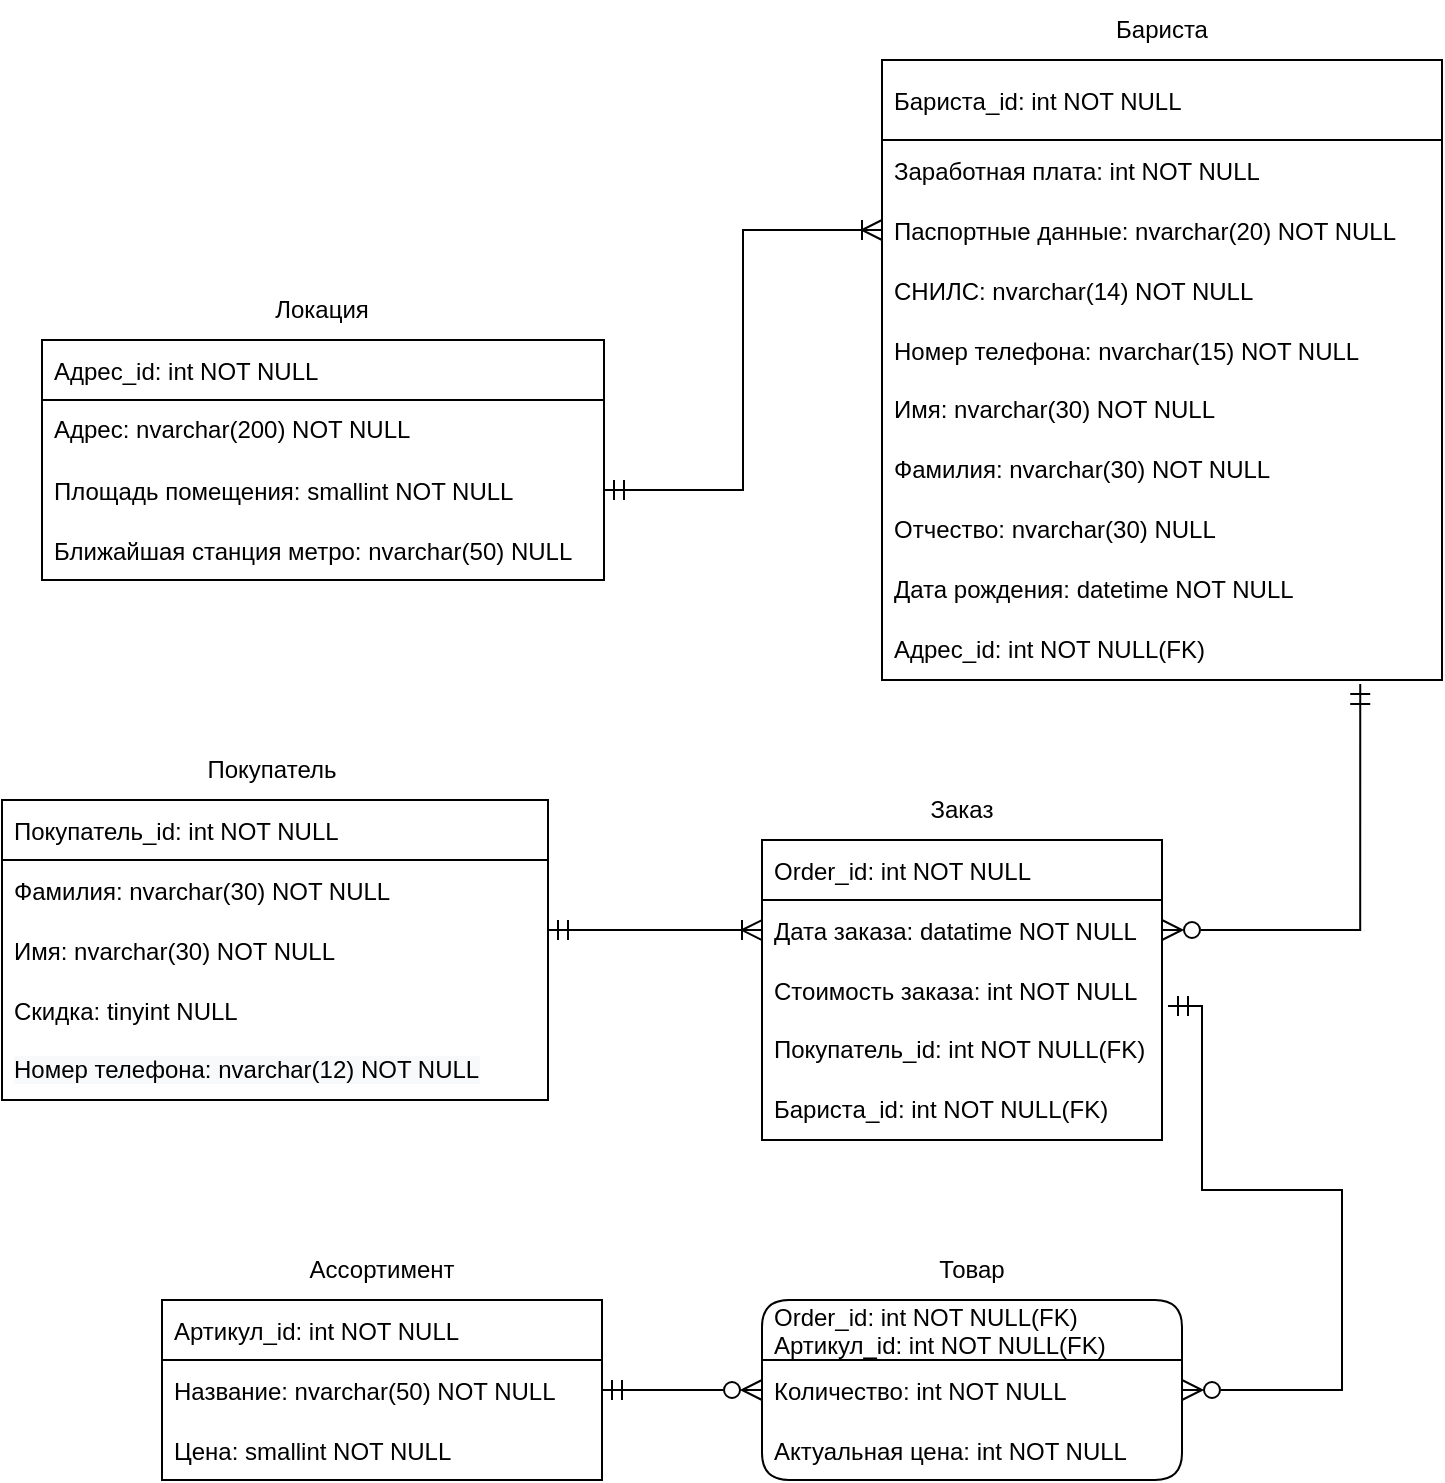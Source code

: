 <mxfile version="20.5.1" type="device"><diagram id="C5RBs43oDa-KdzZeNtuy" name="Page-1"><mxGraphModel dx="1310" dy="1946" grid="1" gridSize="10" guides="1" tooltips="1" connect="1" arrows="1" fold="1" page="1" pageScale="1" pageWidth="827" pageHeight="1169" math="0" shadow="0"><root><mxCell id="WIyWlLk6GJQsqaUBKTNV-0"/><mxCell id="WIyWlLk6GJQsqaUBKTNV-1" parent="WIyWlLk6GJQsqaUBKTNV-0"/><mxCell id="dKelaZ1hX_LL9pMTNZ7B-10" value="Адрес_id: int NOT NULL" style="swimlane;fontStyle=0;childLayout=stackLayout;horizontal=1;startSize=30;horizontalStack=0;resizeParent=1;resizeParentMax=0;resizeLast=0;collapsible=1;marginBottom=0;rounded=0;shadow=0;glass=0;comic=0;sketch=0;align=left;spacingLeft=4;" parent="WIyWlLk6GJQsqaUBKTNV-1" vertex="1"><mxGeometry x="30" y="120" width="281" height="120" as="geometry"/></mxCell><mxCell id="uMc9a_yRdCf9oqyipu8H-0" value="Адрес: nvarchar(200) NOT NULL" style="text;html=1;strokeColor=none;fillColor=none;align=left;verticalAlign=middle;whiteSpace=wrap;rounded=0;spacingLeft=4;" parent="dKelaZ1hX_LL9pMTNZ7B-10" vertex="1"><mxGeometry y="30" width="281" height="30" as="geometry"/></mxCell><mxCell id="dKelaZ1hX_LL9pMTNZ7B-11" value="Площадь помещения: smallint NOT NULL" style="text;strokeColor=none;fillColor=none;align=left;verticalAlign=middle;spacingLeft=4;spacingRight=4;overflow=hidden;points=[[0,0.5],[1,0.5]];portConstraint=eastwest;rotatable=0;rounded=0;shadow=0;glass=0;comic=0;sketch=0;" parent="dKelaZ1hX_LL9pMTNZ7B-10" vertex="1"><mxGeometry y="60" width="281" height="30" as="geometry"/></mxCell><mxCell id="dKelaZ1hX_LL9pMTNZ7B-12" value="Ближайшая станция метро: nvarchar(50) NULL" style="text;strokeColor=none;fillColor=none;align=left;verticalAlign=middle;spacingLeft=4;spacingRight=4;overflow=hidden;points=[[0,0.5],[1,0.5]];portConstraint=eastwest;rotatable=0;rounded=0;shadow=0;glass=0;comic=0;sketch=0;" parent="dKelaZ1hX_LL9pMTNZ7B-10" vertex="1"><mxGeometry y="90" width="281" height="30" as="geometry"/></mxCell><mxCell id="dKelaZ1hX_LL9pMTNZ7B-15" value="Локация" style="text;html=1;strokeColor=none;fillColor=none;align=center;verticalAlign=middle;whiteSpace=wrap;rounded=0;shadow=0;glass=0;comic=0;sketch=0;" parent="WIyWlLk6GJQsqaUBKTNV-1" vertex="1"><mxGeometry x="30" y="90" width="280" height="30" as="geometry"/></mxCell><mxCell id="dKelaZ1hX_LL9pMTNZ7B-22" value="Бариста_id: int NOT NULL" style="swimlane;fontStyle=0;horizontal=1;startSize=40;horizontalStack=0;resizeParent=1;resizeParentMax=0;resizeLast=0;collapsible=1;marginBottom=0;rounded=0;shadow=0;glass=0;comic=0;sketch=0;align=left;verticalAlign=middle;swimlaneBody=1;swimlaneHead=1;resizeWidth=1;resizeHeight=1;enumerate=0;resizable=1;perimeter=rectanglePerimeter;autosize=0;fixedWidth=0;spacingLeft=4;" parent="WIyWlLk6GJQsqaUBKTNV-1" vertex="1"><mxGeometry x="450" y="-20" width="280" height="310" as="geometry"/></mxCell><mxCell id="dKelaZ1hX_LL9pMTNZ7B-23" value="Заработная плата: int NOT NULL" style="text;strokeColor=none;fillColor=none;align=left;verticalAlign=middle;spacingLeft=4;spacingRight=4;overflow=hidden;points=[[0,0.5],[1,0.5]];portConstraint=eastwest;rotatable=0;rounded=0;shadow=0;glass=0;comic=0;sketch=0;" parent="dKelaZ1hX_LL9pMTNZ7B-22" vertex="1"><mxGeometry y="40" width="280" height="30" as="geometry"/></mxCell><mxCell id="dKelaZ1hX_LL9pMTNZ7B-24" value="Паспортные данные: nvarchar(20) NOT NULL" style="text;strokeColor=none;fillColor=none;align=left;verticalAlign=middle;spacingLeft=4;spacingRight=4;overflow=hidden;points=[[0,0.5],[1,0.5]];portConstraint=eastwest;rotatable=0;rounded=0;shadow=0;glass=0;comic=0;sketch=0;imageAspect=0;" parent="dKelaZ1hX_LL9pMTNZ7B-22" vertex="1"><mxGeometry y="70" width="280" height="30" as="geometry"/></mxCell><mxCell id="dKelaZ1hX_LL9pMTNZ7B-25" value="СНИЛС: nvarchar(14) NOT NULL" style="text;strokeColor=none;fillColor=none;align=left;verticalAlign=middle;spacingLeft=4;spacingRight=4;overflow=hidden;points=[[0,0.5],[1,0.5]];portConstraint=eastwest;rotatable=0;rounded=0;shadow=0;glass=0;comic=0;sketch=0;" parent="dKelaZ1hX_LL9pMTNZ7B-22" vertex="1"><mxGeometry y="100" width="280" height="30" as="geometry"/></mxCell><mxCell id="dKelaZ1hX_LL9pMTNZ7B-27" value="Номер телефона: nvarchar(15) NOT NULL" style="text;strokeColor=none;fillColor=none;align=left;verticalAlign=middle;spacingLeft=4;spacingRight=4;overflow=hidden;points=[[0,0.5],[1,0.5]];portConstraint=eastwest;rotatable=0;rounded=0;shadow=0;glass=0;comic=0;sketch=0;" parent="dKelaZ1hX_LL9pMTNZ7B-22" vertex="1"><mxGeometry y="130" width="280" height="30" as="geometry"/></mxCell><mxCell id="dKelaZ1hX_LL9pMTNZ7B-26" value="Бариста" style="text;html=1;strokeColor=none;fillColor=none;align=center;verticalAlign=middle;whiteSpace=wrap;rounded=0;shadow=0;glass=0;comic=0;sketch=0;" parent="dKelaZ1hX_LL9pMTNZ7B-22" vertex="1"><mxGeometry y="-30" width="280" height="30" as="geometry"/></mxCell><mxCell id="uMc9a_yRdCf9oqyipu8H-16" value="&lt;span style=&quot;&quot;&gt;Имя: nvarchar(30) NOT NULL&lt;/span&gt;" style="text;html=1;strokeColor=none;fillColor=none;align=left;verticalAlign=middle;whiteSpace=wrap;rounded=0;sketch=0;fontFamily=Helvetica;spacingLeft=4;" parent="dKelaZ1hX_LL9pMTNZ7B-22" vertex="1"><mxGeometry y="160" width="280" height="30" as="geometry"/></mxCell><mxCell id="uMc9a_yRdCf9oqyipu8H-17" value="&lt;span style=&quot;&quot;&gt;Фамилия: nvarchar(30) NOT NULL&lt;/span&gt;" style="text;html=1;strokeColor=none;fillColor=none;align=left;verticalAlign=middle;whiteSpace=wrap;rounded=0;sketch=0;fontFamily=Helvetica;spacingLeft=4;" parent="dKelaZ1hX_LL9pMTNZ7B-22" vertex="1"><mxGeometry y="190" width="280" height="30" as="geometry"/></mxCell><mxCell id="uMc9a_yRdCf9oqyipu8H-18" value="&lt;span style=&quot;&quot;&gt;Отчество: nvarchar(30) NULL&lt;/span&gt;" style="text;html=1;strokeColor=none;fillColor=none;align=left;verticalAlign=middle;whiteSpace=wrap;rounded=0;sketch=0;fontFamily=Helvetica;spacingLeft=4;" parent="dKelaZ1hX_LL9pMTNZ7B-22" vertex="1"><mxGeometry y="220" width="280" height="30" as="geometry"/></mxCell><mxCell id="uMc9a_yRdCf9oqyipu8H-19" value="&lt;span style=&quot;&quot;&gt;Дата рождения: datetime NOT NULL&lt;/span&gt;" style="text;html=1;strokeColor=none;fillColor=none;align=left;verticalAlign=middle;whiteSpace=wrap;rounded=0;sketch=0;fontFamily=Helvetica;spacingLeft=4;" parent="dKelaZ1hX_LL9pMTNZ7B-22" vertex="1"><mxGeometry y="250" width="280" height="30" as="geometry"/></mxCell><mxCell id="uMc9a_yRdCf9oqyipu8H-21" value="Адрес_id: int NOT NULL(FK)" style="text;html=1;strokeColor=none;fillColor=none;align=left;verticalAlign=middle;whiteSpace=wrap;rounded=0;sketch=0;fontFamily=Helvetica;spacingLeft=4;" parent="dKelaZ1hX_LL9pMTNZ7B-22" vertex="1"><mxGeometry y="280" width="280" height="30" as="geometry"/></mxCell><mxCell id="dKelaZ1hX_LL9pMTNZ7B-30" style="edgeStyle=orthogonalEdgeStyle;rounded=0;orthogonalLoop=1;jettySize=auto;html=1;exitX=1;exitY=0.5;exitDx=0;exitDy=0;entryX=0;entryY=0.5;entryDx=0;entryDy=0;startArrow=ERmandOne;startFill=0;endArrow=ERoneToMany;endFill=0;endSize=8;startSize=8;" parent="WIyWlLk6GJQsqaUBKTNV-1" source="dKelaZ1hX_LL9pMTNZ7B-11" target="dKelaZ1hX_LL9pMTNZ7B-24" edge="1"><mxGeometry relative="1" as="geometry"/></mxCell><mxCell id="dKelaZ1hX_LL9pMTNZ7B-31" value="Покупатель_id: int NOT NULL" style="swimlane;fontStyle=0;childLayout=stackLayout;horizontal=1;startSize=30;horizontalStack=0;resizeParent=1;resizeParentMax=0;resizeLast=0;collapsible=1;marginBottom=0;rounded=0;shadow=0;glass=0;comic=0;sketch=0;align=left;spacingLeft=4;" parent="WIyWlLk6GJQsqaUBKTNV-1" vertex="1"><mxGeometry x="10" y="350" width="273" height="150" as="geometry"/></mxCell><mxCell id="dKelaZ1hX_LL9pMTNZ7B-32" value="Фамилия: nvarchar(30) NOT NULL" style="text;strokeColor=none;fillColor=none;align=left;verticalAlign=middle;spacingLeft=4;spacingRight=4;overflow=hidden;points=[[0,0.5],[1,0.5]];portConstraint=eastwest;rotatable=0;rounded=0;shadow=0;glass=0;comic=0;sketch=0;" parent="dKelaZ1hX_LL9pMTNZ7B-31" vertex="1"><mxGeometry y="30" width="273" height="30" as="geometry"/></mxCell><mxCell id="dKelaZ1hX_LL9pMTNZ7B-33" value="Имя: nvarchar(30) NOT NULL" style="text;strokeColor=none;fillColor=none;align=left;verticalAlign=middle;spacingLeft=4;spacingRight=4;overflow=hidden;points=[[0,0.5],[1,0.5]];portConstraint=eastwest;rotatable=0;rounded=0;shadow=0;glass=0;comic=0;sketch=0;" parent="dKelaZ1hX_LL9pMTNZ7B-31" vertex="1"><mxGeometry y="60" width="273" height="30" as="geometry"/></mxCell><mxCell id="dKelaZ1hX_LL9pMTNZ7B-34" value="Скидка: tinyint NULL" style="text;strokeColor=none;fillColor=none;align=left;verticalAlign=middle;spacingLeft=4;spacingRight=4;overflow=hidden;points=[[0,0.5],[1,0.5]];portConstraint=eastwest;rotatable=0;rounded=0;shadow=0;glass=0;comic=0;sketch=0;" parent="dKelaZ1hX_LL9pMTNZ7B-31" vertex="1"><mxGeometry y="90" width="273" height="30" as="geometry"/></mxCell><mxCell id="uMc9a_yRdCf9oqyipu8H-23" value="&lt;span style=&quot;color: rgb(0, 0, 0); font-family: Helvetica; font-size: 12px; font-style: normal; font-variant-ligatures: normal; font-variant-caps: normal; font-weight: 400; letter-spacing: normal; orphans: 2; text-indent: 0px; text-transform: none; widows: 2; word-spacing: 0px; -webkit-text-stroke-width: 0px; background-color: rgb(248, 249, 250); text-decoration-thickness: initial; text-decoration-style: initial; text-decoration-color: initial; float: none; display: inline !important;&quot;&gt;Номер телефона: nvarchar(12) NOT NULL&lt;/span&gt;" style="text;html=1;strokeColor=none;fillColor=none;align=left;verticalAlign=middle;whiteSpace=wrap;rounded=0;sketch=0;fontFamily=Helvetica;spacingLeft=4;" parent="dKelaZ1hX_LL9pMTNZ7B-31" vertex="1"><mxGeometry y="120" width="273" height="30" as="geometry"/></mxCell><mxCell id="dKelaZ1hX_LL9pMTNZ7B-35" value="Покупатель" style="text;html=1;strokeColor=none;fillColor=none;align=center;verticalAlign=middle;whiteSpace=wrap;rounded=0;shadow=0;glass=0;comic=0;sketch=0;" parent="WIyWlLk6GJQsqaUBKTNV-1" vertex="1"><mxGeometry x="10" y="320" width="270" height="30" as="geometry"/></mxCell><mxCell id="dKelaZ1hX_LL9pMTNZ7B-38" value="Order_id: int NOT NULL" style="swimlane;fontStyle=0;horizontal=1;startSize=30;horizontalStack=0;resizeParent=1;resizeParentMax=0;resizeLast=0;collapsible=1;marginBottom=0;rounded=0;shadow=0;glass=0;comic=0;sketch=0;align=left;spacingLeft=4;" parent="WIyWlLk6GJQsqaUBKTNV-1" vertex="1"><mxGeometry x="390" y="370" width="200" height="150" as="geometry"/></mxCell><mxCell id="dKelaZ1hX_LL9pMTNZ7B-39" value="Дата заказа: datatime NOT NULL" style="text;strokeColor=none;fillColor=none;align=left;verticalAlign=middle;spacingLeft=4;spacingRight=4;overflow=hidden;points=[[0,0.5],[1,0.5]];portConstraint=eastwest;rotatable=0;rounded=0;shadow=0;glass=0;comic=0;sketch=0;" parent="dKelaZ1hX_LL9pMTNZ7B-38" vertex="1"><mxGeometry y="30" width="200" height="30" as="geometry"/></mxCell><mxCell id="zFcr-Ssn6_xIDitU7f_q-3" value="Стоимость заказа: int NOT NULL" style="text;strokeColor=none;fillColor=none;align=left;verticalAlign=middle;spacingLeft=4;spacingRight=4;overflow=hidden;points=[[0,0.5],[1,0.5]];portConstraint=eastwest;rotatable=0;rounded=0;shadow=0;glass=0;comic=0;sketch=0;" parent="dKelaZ1hX_LL9pMTNZ7B-38" vertex="1"><mxGeometry y="60" width="200" height="30" as="geometry"/></mxCell><mxCell id="uMc9a_yRdCf9oqyipu8H-26" value="&lt;span style=&quot;&quot;&gt;Покупатель_id: int NOT NULL(FK)&lt;/span&gt;" style="text;html=1;strokeColor=none;fillColor=none;align=left;verticalAlign=middle;whiteSpace=wrap;rounded=0;sketch=0;fontFamily=Helvetica;spacingLeft=4;" parent="dKelaZ1hX_LL9pMTNZ7B-38" vertex="1"><mxGeometry y="90" width="200" height="30" as="geometry"/></mxCell><mxCell id="bBRr4DVPwkrg7Yn7ItZl-1" value="Бариста_id: int NOT NULL(FK)" style="text;html=1;strokeColor=none;fillColor=none;align=left;verticalAlign=middle;whiteSpace=wrap;rounded=0;spacingLeft=4;" vertex="1" parent="dKelaZ1hX_LL9pMTNZ7B-38"><mxGeometry y="120" width="200" height="30" as="geometry"/></mxCell><mxCell id="dKelaZ1hX_LL9pMTNZ7B-42" value="Заказ" style="text;html=1;strokeColor=none;fillColor=none;align=center;verticalAlign=middle;whiteSpace=wrap;rounded=0;shadow=0;glass=0;comic=0;sketch=0;" parent="WIyWlLk6GJQsqaUBKTNV-1" vertex="1"><mxGeometry x="390" y="340" width="200" height="30" as="geometry"/></mxCell><mxCell id="dKelaZ1hX_LL9pMTNZ7B-43" value="Order_id: int NOT NULL(FK)&#10;Артикул_id: int NOT NULL(FK)" style="swimlane;fontStyle=0;childLayout=stackLayout;horizontal=1;startSize=30;horizontalStack=0;resizeParent=1;resizeParentMax=0;resizeLast=0;collapsible=1;marginBottom=0;rounded=1;shadow=0;glass=0;comic=0;sketch=0;align=left;spacingLeft=4;" parent="WIyWlLk6GJQsqaUBKTNV-1" vertex="1"><mxGeometry x="390" y="600" width="210" height="90" as="geometry"/></mxCell><mxCell id="dKelaZ1hX_LL9pMTNZ7B-44" value="Количество: int NOT NULL" style="text;strokeColor=none;fillColor=none;align=left;verticalAlign=middle;spacingLeft=4;spacingRight=4;overflow=hidden;points=[[0,0.5],[1,0.5]];portConstraint=eastwest;rotatable=0;rounded=0;shadow=0;glass=0;comic=0;sketch=0;" parent="dKelaZ1hX_LL9pMTNZ7B-43" vertex="1"><mxGeometry y="30" width="210" height="30" as="geometry"/></mxCell><mxCell id="dKelaZ1hX_LL9pMTNZ7B-46" value="Актуальная цена: int NOT NULL" style="text;strokeColor=none;fillColor=none;align=left;verticalAlign=middle;spacingLeft=4;spacingRight=4;overflow=hidden;points=[[0,0.5],[1,0.5]];portConstraint=eastwest;rotatable=0;rounded=0;shadow=0;glass=0;comic=0;sketch=0;" parent="dKelaZ1hX_LL9pMTNZ7B-43" vertex="1"><mxGeometry y="60" width="210" height="30" as="geometry"/></mxCell><mxCell id="dKelaZ1hX_LL9pMTNZ7B-47" value="Товар" style="text;html=1;strokeColor=none;fillColor=none;align=center;verticalAlign=middle;whiteSpace=wrap;rounded=0;shadow=0;glass=0;comic=0;sketch=0;" parent="WIyWlLk6GJQsqaUBKTNV-1" vertex="1"><mxGeometry x="390" y="570" width="210" height="30" as="geometry"/></mxCell><mxCell id="dKelaZ1hX_LL9pMTNZ7B-57" style="edgeStyle=orthogonalEdgeStyle;rounded=0;orthogonalLoop=1;jettySize=auto;html=1;entryX=1;entryY=0.167;entryDx=0;entryDy=0;entryPerimeter=0;startArrow=ERoneToMany;startFill=0;endArrow=ERmandOne;endFill=0;fillOpacity=100;endSize=8;startSize=8;" parent="WIyWlLk6GJQsqaUBKTNV-1" source="dKelaZ1hX_LL9pMTNZ7B-39" target="dKelaZ1hX_LL9pMTNZ7B-33" edge="1"><mxGeometry relative="1" as="geometry"/></mxCell><mxCell id="WddWK4XvdOKok8nJqdya-1" value="Артикул_id: int NOT NULL" style="swimlane;fontStyle=0;childLayout=stackLayout;horizontal=1;startSize=30;horizontalStack=0;resizeParent=1;resizeParentMax=0;resizeLast=0;collapsible=1;marginBottom=0;rounded=0;align=left;spacingLeft=4;" parent="WIyWlLk6GJQsqaUBKTNV-1" vertex="1"><mxGeometry x="90" y="600" width="220" height="90" as="geometry"/></mxCell><mxCell id="WddWK4XvdOKok8nJqdya-2" value="Название: nvarchar(50) NOT NULL" style="text;strokeColor=none;fillColor=none;align=left;verticalAlign=middle;spacingLeft=4;spacingRight=4;overflow=hidden;points=[[0,0.5],[1,0.5]];portConstraint=eastwest;rotatable=0;rounded=1;" parent="WddWK4XvdOKok8nJqdya-1" vertex="1"><mxGeometry y="30" width="220" height="30" as="geometry"/></mxCell><mxCell id="WddWK4XvdOKok8nJqdya-3" value="Цена: smallint NOT NULL" style="text;strokeColor=none;fillColor=none;align=left;verticalAlign=middle;spacingLeft=4;spacingRight=4;overflow=hidden;points=[[0,0.5],[1,0.5]];portConstraint=eastwest;rotatable=0;rounded=1;" parent="WddWK4XvdOKok8nJqdya-1" vertex="1"><mxGeometry y="60" width="220" height="30" as="geometry"/></mxCell><mxCell id="WddWK4XvdOKok8nJqdya-5" value="Ассортимент" style="text;html=1;strokeColor=none;fillColor=none;align=center;verticalAlign=middle;whiteSpace=wrap;rounded=0;" parent="WIyWlLk6GJQsqaUBKTNV-1" vertex="1"><mxGeometry x="90" y="570" width="220" height="30" as="geometry"/></mxCell><mxCell id="WddWK4XvdOKok8nJqdya-6" style="edgeStyle=orthogonalEdgeStyle;rounded=0;orthogonalLoop=1;jettySize=auto;html=1;entryX=0;entryY=0.5;entryDx=0;entryDy=0;endArrow=ERzeroToMany;endFill=0;startArrow=ERmandOne;startFill=0;endSize=8;startSize=8;" parent="WIyWlLk6GJQsqaUBKTNV-1" source="WddWK4XvdOKok8nJqdya-2" target="dKelaZ1hX_LL9pMTNZ7B-44" edge="1"><mxGeometry relative="1" as="geometry"/></mxCell><mxCell id="-EskzOVCb8xira55of1S-1" style="edgeStyle=orthogonalEdgeStyle;rounded=0;orthogonalLoop=1;jettySize=auto;html=1;startArrow=ERzeroToMany;startFill=0;endArrow=ERmandOne;endFill=0;endSize=8;startSize=8;exitX=1;exitY=0.5;exitDx=0;exitDy=0;entryX=0.854;entryY=1.067;entryDx=0;entryDy=0;entryPerimeter=0;" parent="WIyWlLk6GJQsqaUBKTNV-1" target="uMc9a_yRdCf9oqyipu8H-21" edge="1"><mxGeometry relative="1" as="geometry"><Array as="points"><mxPoint x="689" y="415"/></Array><mxPoint x="590" y="415" as="sourcePoint"/><mxPoint x="689.96" y="322.01" as="targetPoint"/></mxGeometry></mxCell><mxCell id="uMc9a_yRdCf9oqyipu8H-27" style="edgeStyle=orthogonalEdgeStyle;rounded=0;orthogonalLoop=1;jettySize=auto;html=1;fontFamily=Helvetica;startSize=8;endSize=8;entryX=1.015;entryY=0.767;entryDx=0;entryDy=0;entryPerimeter=0;startArrow=ERzeroToMany;startFill=0;endArrow=ERmandOne;endFill=0;" parent="WIyWlLk6GJQsqaUBKTNV-1" source="dKelaZ1hX_LL9pMTNZ7B-44" target="zFcr-Ssn6_xIDitU7f_q-3" edge="1"><mxGeometry relative="1" as="geometry"><mxPoint x="650" y="450" as="targetPoint"/><Array as="points"><mxPoint x="680" y="645"/><mxPoint x="680" y="545"/><mxPoint x="610" y="545"/><mxPoint x="610" y="453"/></Array></mxGeometry></mxCell></root></mxGraphModel></diagram></mxfile>